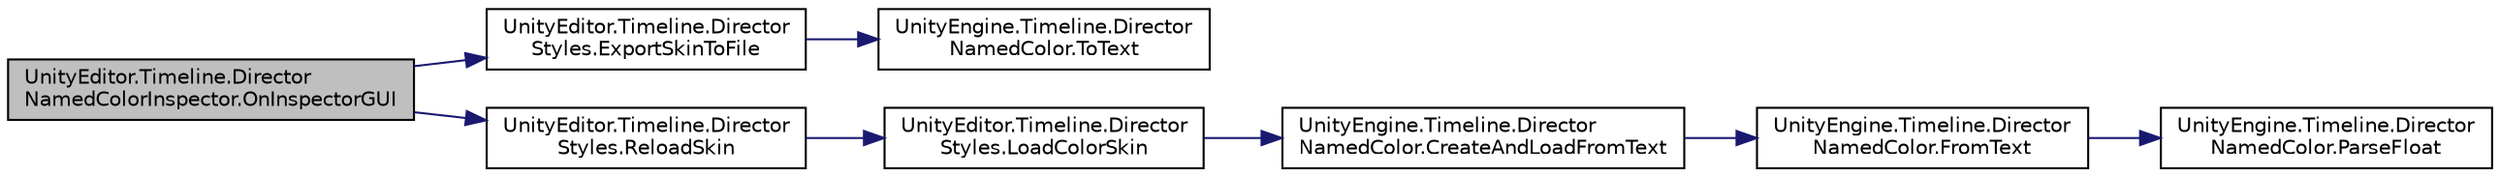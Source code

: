 digraph "UnityEditor.Timeline.DirectorNamedColorInspector.OnInspectorGUI"
{
 // LATEX_PDF_SIZE
  edge [fontname="Helvetica",fontsize="10",labelfontname="Helvetica",labelfontsize="10"];
  node [fontname="Helvetica",fontsize="10",shape=record];
  rankdir="LR";
  Node1 [label="UnityEditor.Timeline.Director\lNamedColorInspector.OnInspectorGUI",height=0.2,width=0.4,color="black", fillcolor="grey75", style="filled", fontcolor="black",tooltip=" "];
  Node1 -> Node2 [color="midnightblue",fontsize="10",style="solid",fontname="Helvetica"];
  Node2 [label="UnityEditor.Timeline.Director\lStyles.ExportSkinToFile",height=0.2,width=0.4,color="black", fillcolor="white", style="filled",URL="$class_unity_editor_1_1_timeline_1_1_director_styles.html#afb6513d750a64eb7c0fa03d88fab98f8",tooltip=" "];
  Node2 -> Node3 [color="midnightblue",fontsize="10",style="solid",fontname="Helvetica"];
  Node3 [label="UnityEngine.Timeline.Director\lNamedColor.ToText",height=0.2,width=0.4,color="black", fillcolor="white", style="filled",URL="$class_unity_engine_1_1_timeline_1_1_director_named_color.html#aeaba48765f51bcc41de7dbc1b1e47d52",tooltip=" "];
  Node1 -> Node4 [color="midnightblue",fontsize="10",style="solid",fontname="Helvetica"];
  Node4 [label="UnityEditor.Timeline.Director\lStyles.ReloadSkin",height=0.2,width=0.4,color="black", fillcolor="white", style="filled",URL="$class_unity_editor_1_1_timeline_1_1_director_styles.html#adcd065af239105d4eb91072daf56948b",tooltip=" "];
  Node4 -> Node5 [color="midnightblue",fontsize="10",style="solid",fontname="Helvetica"];
  Node5 [label="UnityEditor.Timeline.Director\lStyles.LoadColorSkin",height=0.2,width=0.4,color="black", fillcolor="white", style="filled",URL="$class_unity_editor_1_1_timeline_1_1_director_styles.html#a2bc6cdd0bc76ca77a3eba0d6c38ea4cb",tooltip=" "];
  Node5 -> Node6 [color="midnightblue",fontsize="10",style="solid",fontname="Helvetica"];
  Node6 [label="UnityEngine.Timeline.Director\lNamedColor.CreateAndLoadFromText",height=0.2,width=0.4,color="black", fillcolor="white", style="filled",URL="$class_unity_engine_1_1_timeline_1_1_director_named_color.html#a506d7a97aee83d1459a5211d6292d701",tooltip=" "];
  Node6 -> Node7 [color="midnightblue",fontsize="10",style="solid",fontname="Helvetica"];
  Node7 [label="UnityEngine.Timeline.Director\lNamedColor.FromText",height=0.2,width=0.4,color="black", fillcolor="white", style="filled",URL="$class_unity_engine_1_1_timeline_1_1_director_named_color.html#acd308eaa128ca513fc5f6516809b23ae",tooltip=" "];
  Node7 -> Node8 [color="midnightblue",fontsize="10",style="solid",fontname="Helvetica"];
  Node8 [label="UnityEngine.Timeline.Director\lNamedColor.ParseFloat",height=0.2,width=0.4,color="black", fillcolor="white", style="filled",URL="$class_unity_engine_1_1_timeline_1_1_director_named_color.html#a233f6c5e89bc95ee416ea0fef435ef2e",tooltip=" "];
}

